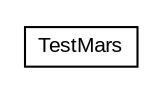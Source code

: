 #!/usr/local/bin/dot
#
# Class diagram 
# Generated by UMLGraph version R5_6 (http://www.umlgraph.org/)
#

digraph G {
	edge [fontname="arial",fontsize=10,labelfontname="arial",labelfontsize=10];
	node [fontname="arial",fontsize=10,shape=plaintext];
	nodesep=0.25;
	ranksep=0.5;
	// java_oo.mars.TestMars
	c2285 [label=<<table title="java_oo.mars.TestMars" border="0" cellborder="1" cellspacing="0" cellpadding="2" port="p" href="./TestMars.html">
		<tr><td><table border="0" cellspacing="0" cellpadding="1">
<tr><td align="center" balign="center"> TestMars </td></tr>
		</table></td></tr>
		</table>>, URL="./TestMars.html", fontname="arial", fontcolor="black", fontsize=10.0];
}

